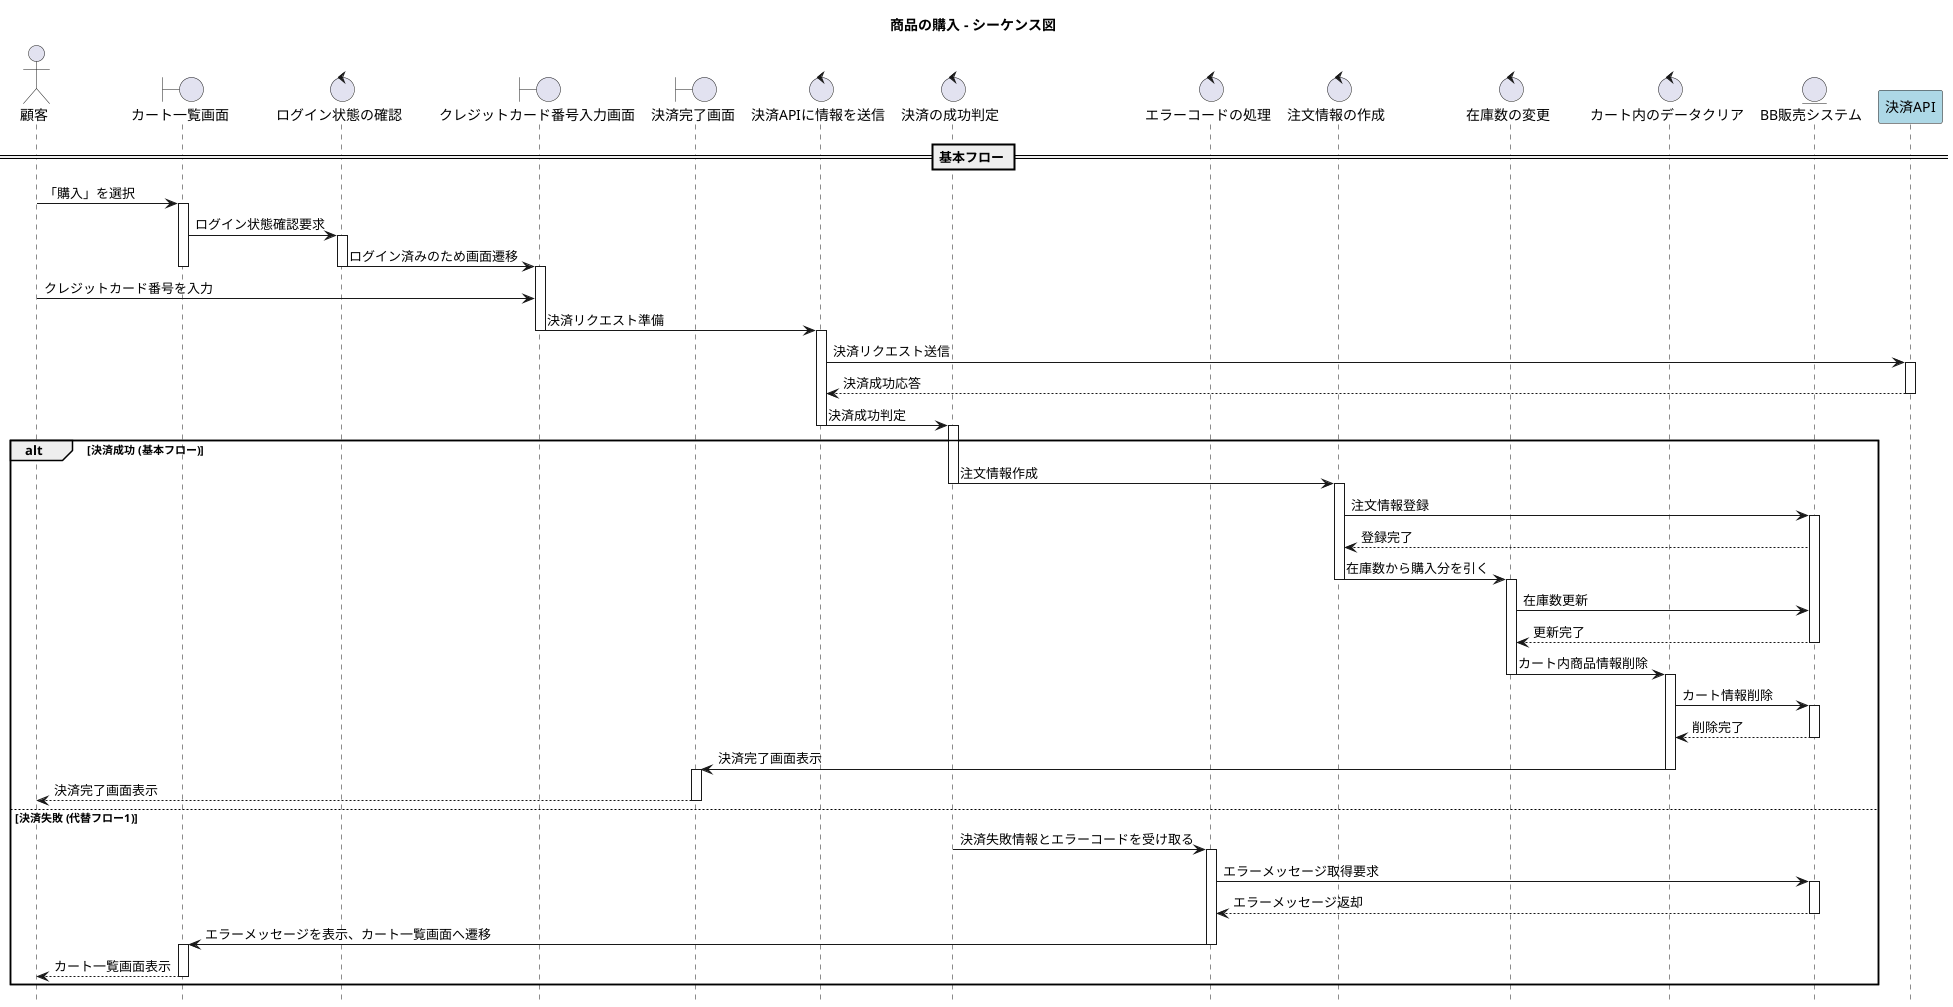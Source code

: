 @startuml
title 商品の購入 - シーケンス図

hide footbox
' 参加者の定義 (順序変更: 顧客 -> カート一覧画面 -> ログイン状態確認...)
actor 顧客
boundary "カート一覧画面" as CartView
control "ログイン状態の確認" as LoginCheck 
boundary "クレジットカード番号入力画面" as CardInputView
boundary "決済完了画面" as CompleteView
control "決済APIに情報を送信" as PaymentSend
control "決済の成功判定" as PaymentResult
control "エラーコードの処理" as ErrorProcess
control "注文情報の作成" as CreateOrder
control "在庫数の変更" as ChangeStock
control "カート内のデータクリア" as ClearCart
entity "BB販売システム" as BBSystem
participant "決済API" as ExternalAPI #LightBlue

== 基本フロー ==
顧客 -> CartView : 「購入」を選択
activate CartView

CartView -> LoginCheck : ログイン状態確認要求
activate LoginCheck
LoginCheck -> CardInputView : ログイン済みのため画面遷移
deactivate LoginCheck
deactivate CartView
activate CardInputView

顧客 -> CardInputView : クレジットカード番号を入力
CardInputView -> PaymentSend : 決済リクエスト準備
deactivate CardInputView
activate PaymentSend

PaymentSend -> ExternalAPI : 決済リクエスト送信
activate ExternalAPI
ExternalAPI --> PaymentSend : 決済成功応答
deactivate ExternalAPI

PaymentSend -> PaymentResult : 決済成功判定
deactivate PaymentSend
activate PaymentResult

alt 決済成功 (基本フロー)
    PaymentResult -> CreateOrder : 注文情報作成
    deactivate PaymentResult
    activate CreateOrder
    CreateOrder -> BBSystem : 注文情報登録
    activate BBSystem
    BBSystem --> CreateOrder : 登録完了

    CreateOrder -> ChangeStock : 在庫数から購入分を引く
    deactivate CreateOrder
    activate ChangeStock
    ChangeStock -> BBSystem : 在庫数更新
    BBSystem --> ChangeStock : 更新完了
    deactivate BBSystem
    
    ChangeStock -> ClearCart : カート内商品情報削除
    deactivate ChangeStock
    activate ClearCart
    ClearCart -> BBSystem : カート情報削除
    activate BBSystem
    BBSystem --> ClearCart : 削除完了
    deactivate BBSystem
    
    ClearCart -> CompleteView : 決済完了画面表示
    deactivate ClearCart
    activate CompleteView
    
    CompleteView --> 顧客 : 決済完了画面表示
    deactivate CompleteView

else 決済失敗 (代替フロー1)
    PaymentResult -> ErrorProcess : 決済失敗情報とエラーコードを受け取る
    activate ErrorProcess
    ErrorProcess -> BBSystem : エラーメッセージ取得要求
    activate BBSystem
    BBSystem --> ErrorProcess : エラーメッセージ返却
    deactivate BBSystem

    ErrorProcess -> CartView : エラーメッセージを表示、カート一覧画面へ遷移
    deactivate ErrorProcess
    activate CartView
    
    CartView --> 顧客 : カート一覧画面表示
    deactivate CartView
end

@enduml